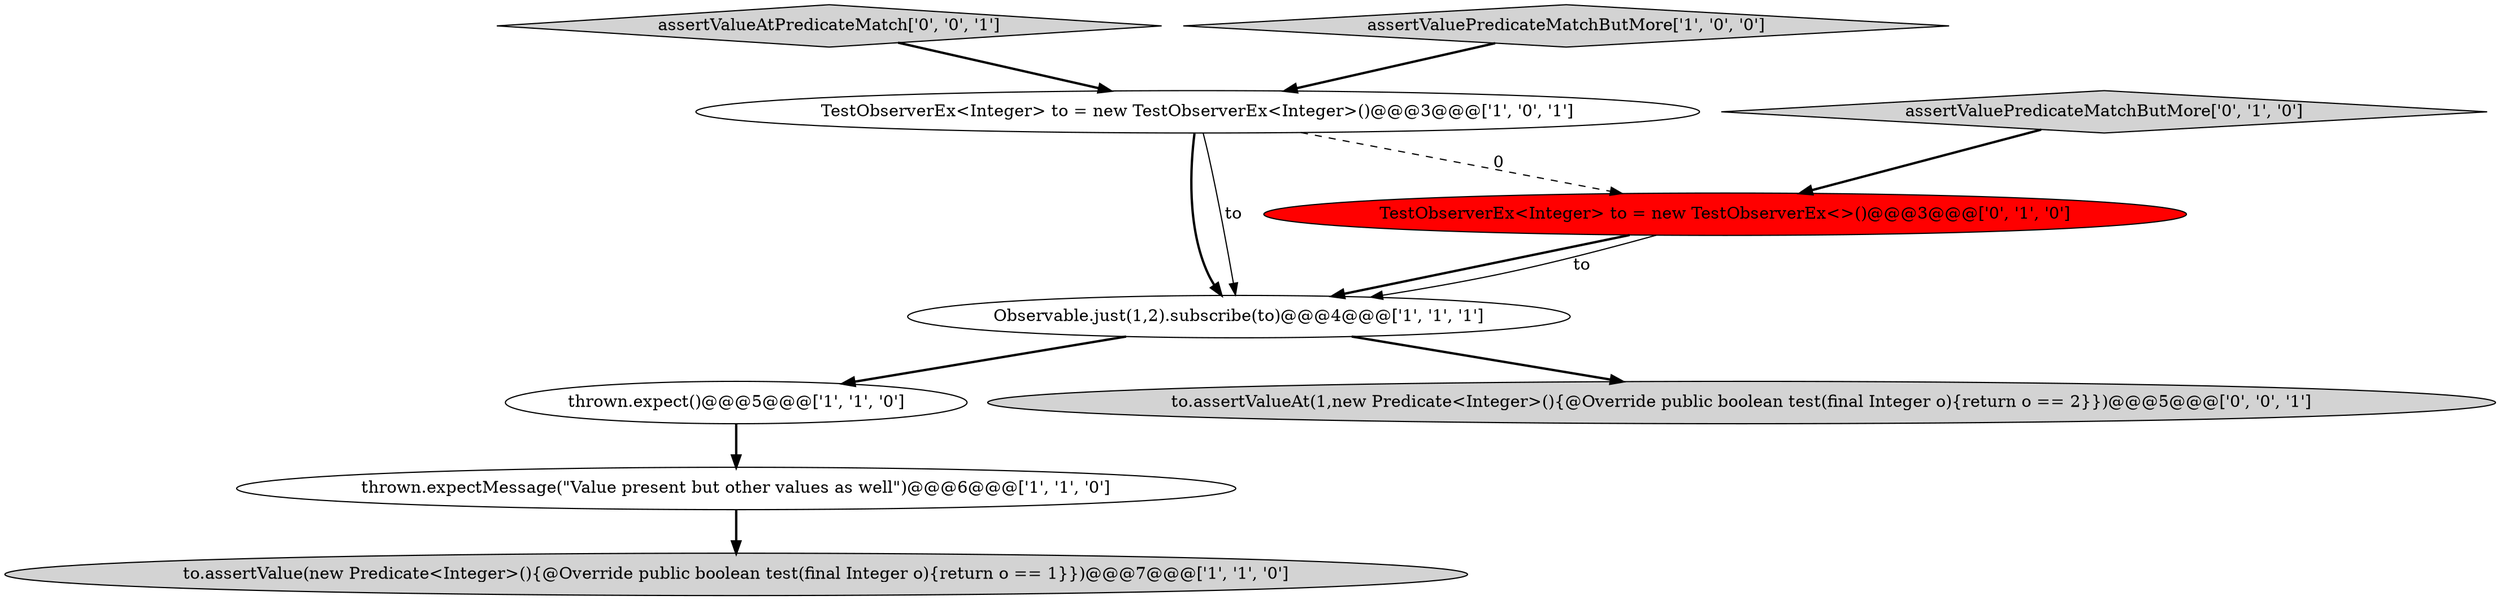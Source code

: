 digraph {
9 [style = filled, label = "assertValueAtPredicateMatch['0', '0', '1']", fillcolor = lightgray, shape = diamond image = "AAA0AAABBB3BBB"];
4 [style = filled, label = "thrown.expect()@@@5@@@['1', '1', '0']", fillcolor = white, shape = ellipse image = "AAA0AAABBB1BBB"];
1 [style = filled, label = "thrown.expectMessage(\"Value present but other values as well\")@@@6@@@['1', '1', '0']", fillcolor = white, shape = ellipse image = "AAA0AAABBB1BBB"];
5 [style = filled, label = "to.assertValue(new Predicate<Integer>(){@Override public boolean test(final Integer o){return o == 1}})@@@7@@@['1', '1', '0']", fillcolor = lightgray, shape = ellipse image = "AAA0AAABBB1BBB"];
7 [style = filled, label = "assertValuePredicateMatchButMore['0', '1', '0']", fillcolor = lightgray, shape = diamond image = "AAA0AAABBB2BBB"];
0 [style = filled, label = "TestObserverEx<Integer> to = new TestObserverEx<Integer>()@@@3@@@['1', '0', '1']", fillcolor = white, shape = ellipse image = "AAA0AAABBB1BBB"];
2 [style = filled, label = "assertValuePredicateMatchButMore['1', '0', '0']", fillcolor = lightgray, shape = diamond image = "AAA0AAABBB1BBB"];
8 [style = filled, label = "to.assertValueAt(1,new Predicate<Integer>(){@Override public boolean test(final Integer o){return o == 2}})@@@5@@@['0', '0', '1']", fillcolor = lightgray, shape = ellipse image = "AAA0AAABBB3BBB"];
6 [style = filled, label = "TestObserverEx<Integer> to = new TestObserverEx<>()@@@3@@@['0', '1', '0']", fillcolor = red, shape = ellipse image = "AAA1AAABBB2BBB"];
3 [style = filled, label = "Observable.just(1,2).subscribe(to)@@@4@@@['1', '1', '1']", fillcolor = white, shape = ellipse image = "AAA0AAABBB1BBB"];
1->5 [style = bold, label=""];
0->3 [style = bold, label=""];
6->3 [style = bold, label=""];
4->1 [style = bold, label=""];
2->0 [style = bold, label=""];
9->0 [style = bold, label=""];
0->3 [style = solid, label="to"];
3->4 [style = bold, label=""];
6->3 [style = solid, label="to"];
3->8 [style = bold, label=""];
7->6 [style = bold, label=""];
0->6 [style = dashed, label="0"];
}
